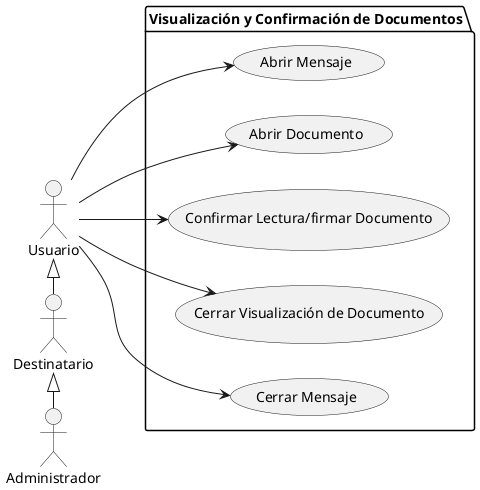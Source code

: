 @startuml visualizacionConfirmacionDocumentos
left to right direction
actor "Usuario" as Usuario
actor "Destinatario" as Destinatario

package "Visualización y Confirmación de Documentos" {
    usecase "Abrir Mensaje" as VCD1
    usecase "Abrir Documento" as VCD2
    usecase "Confirmar Lectura/firmar Documento" as VCD3
    usecase "Cerrar Visualización de Documento" as VCD4
    usecase "Cerrar Mensaje" as VCD5
}

Usuario <|- Destinatario
Destinatario <|- Administrador
Usuario --> VCD1
Usuario --> VCD2
Usuario --> VCD3
Usuario --> VCD4
Usuario --> VCD5
@enduml
